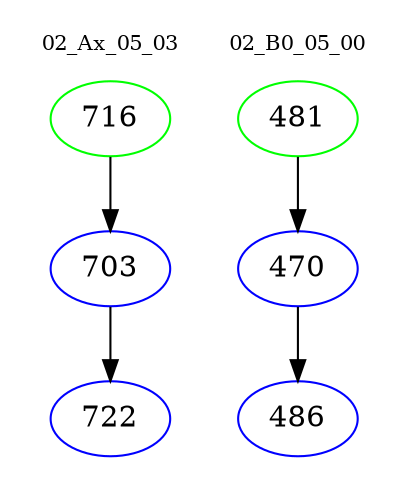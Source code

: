 digraph{
subgraph cluster_0 {
color = white
label = "02_Ax_05_03";
fontsize=10;
T0_716 [label="716", color="green"]
T0_716 -> T0_703 [color="black"]
T0_703 [label="703", color="blue"]
T0_703 -> T0_722 [color="black"]
T0_722 [label="722", color="blue"]
}
subgraph cluster_1 {
color = white
label = "02_B0_05_00";
fontsize=10;
T1_481 [label="481", color="green"]
T1_481 -> T1_470 [color="black"]
T1_470 [label="470", color="blue"]
T1_470 -> T1_486 [color="black"]
T1_486 [label="486", color="blue"]
}
}
